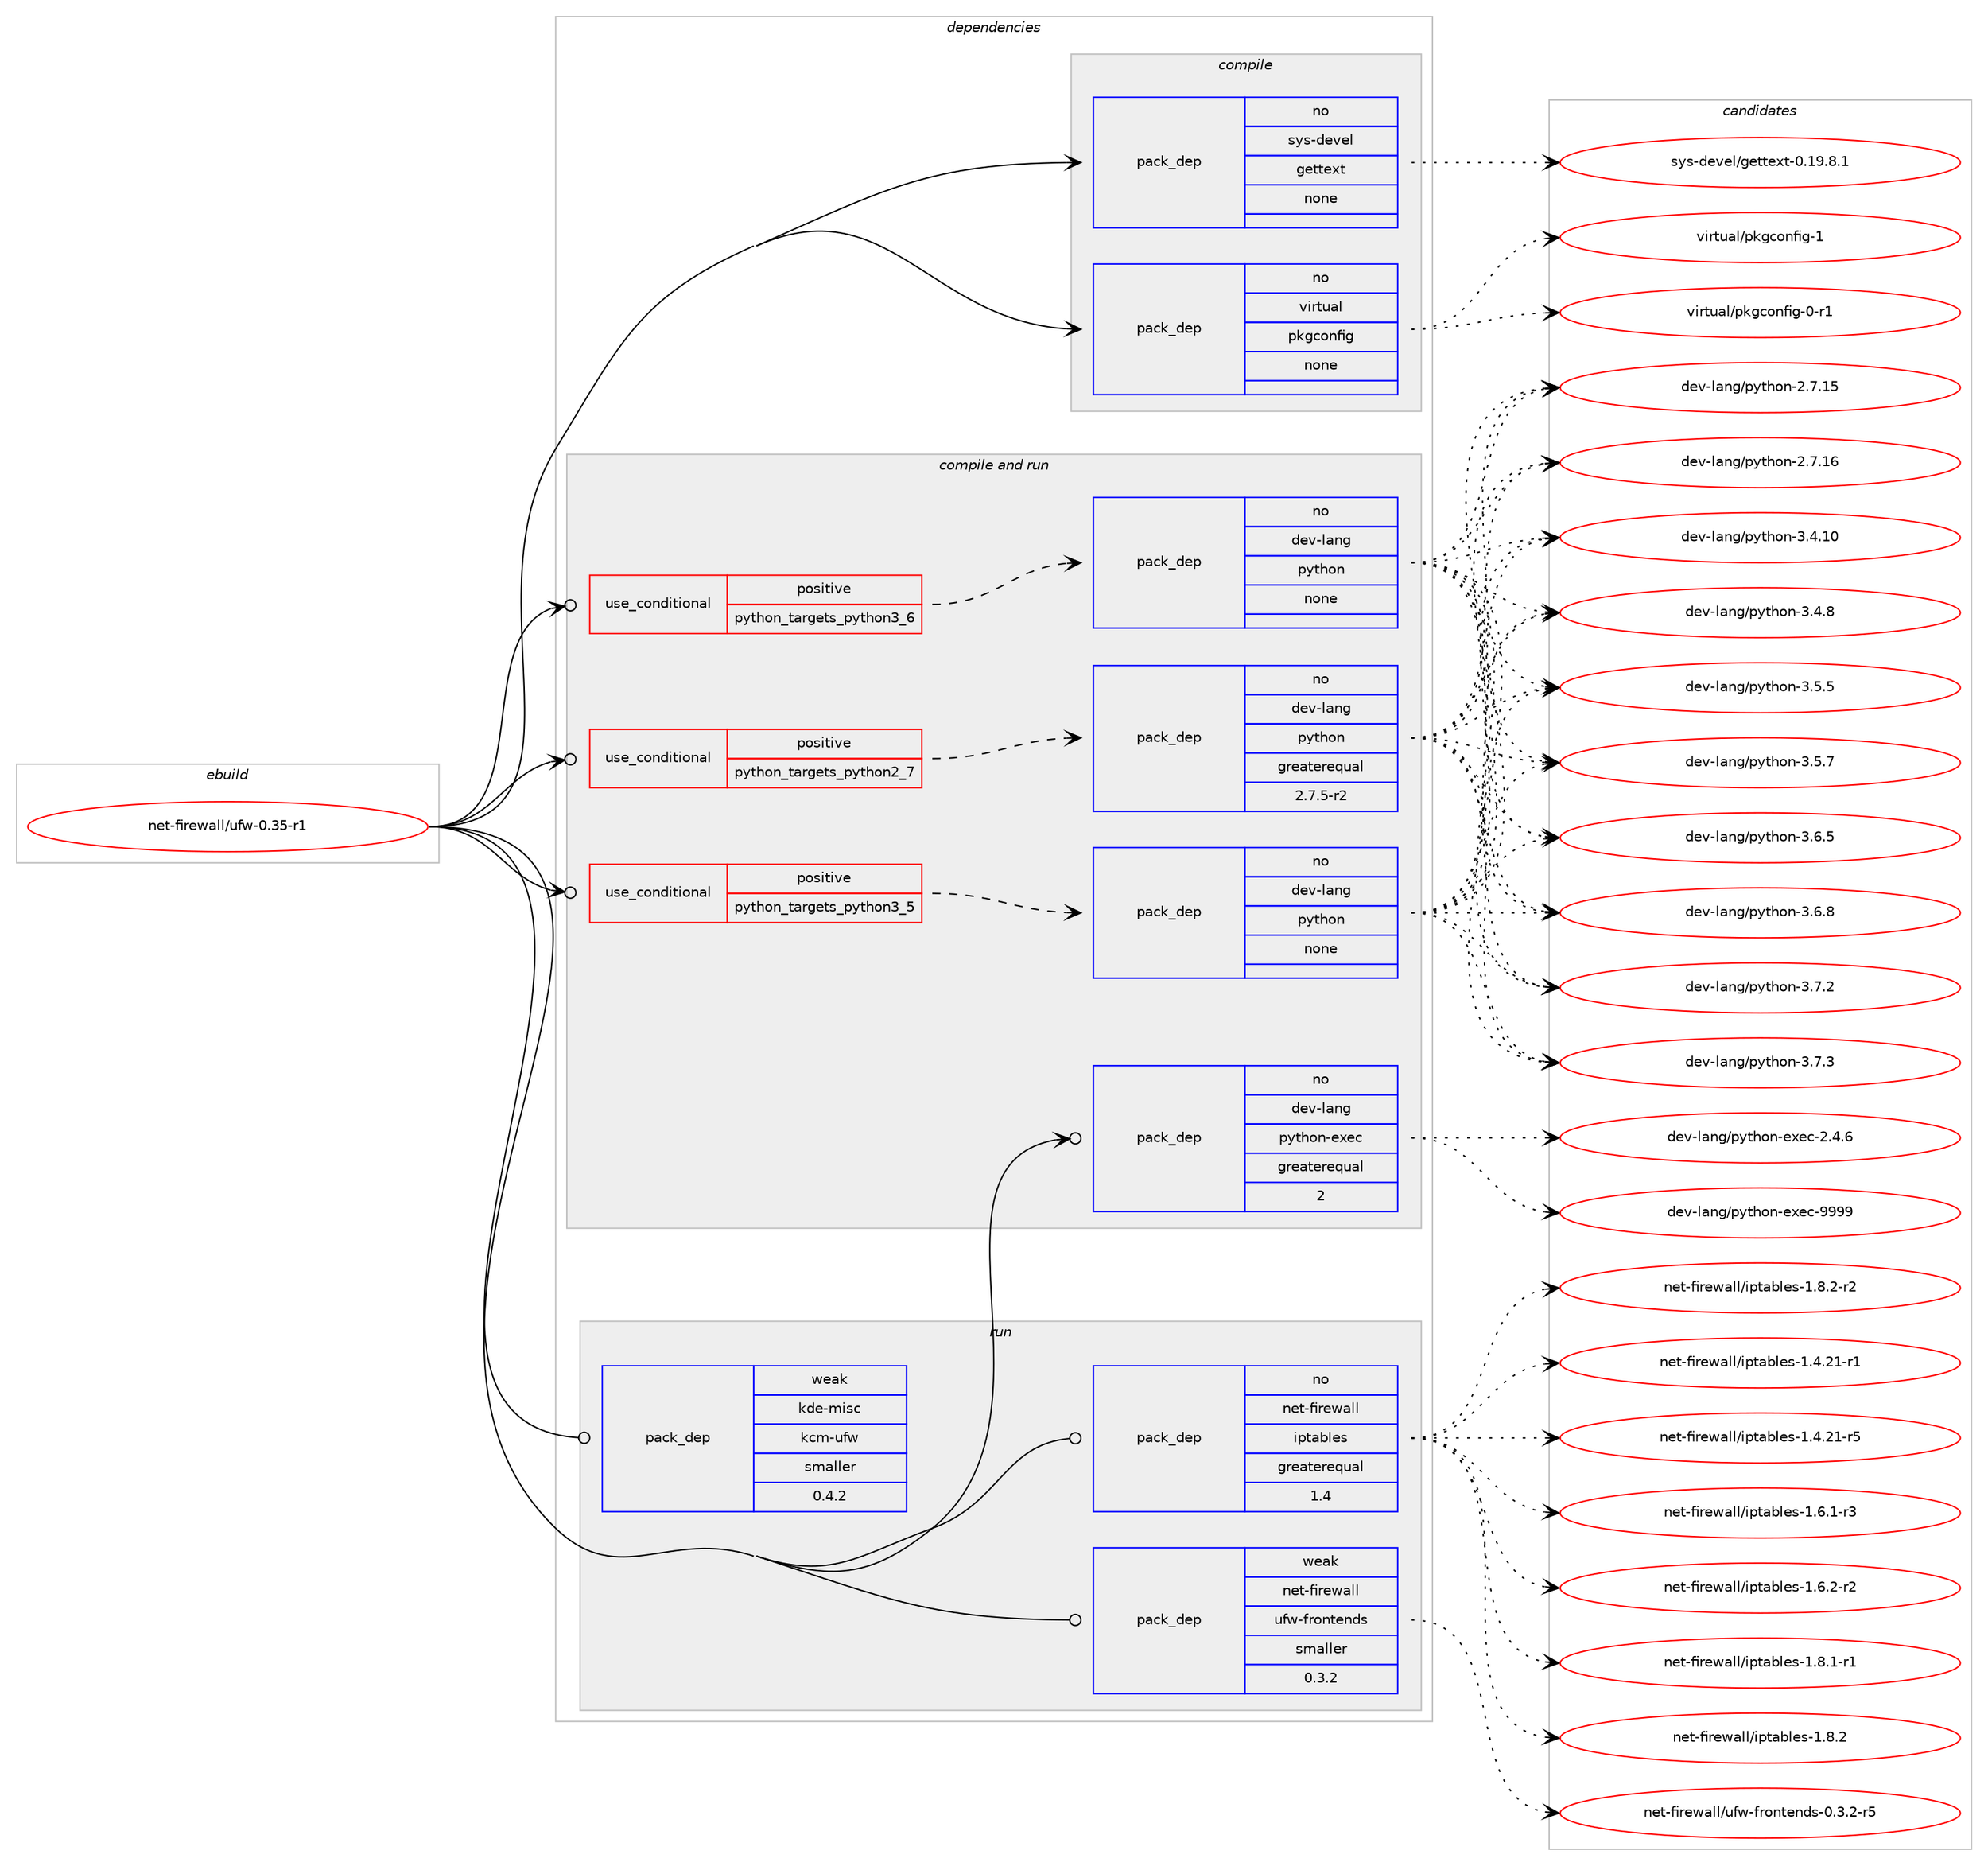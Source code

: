 digraph prolog {

# *************
# Graph options
# *************

newrank=true;
concentrate=true;
compound=true;
graph [rankdir=LR,fontname=Helvetica,fontsize=10,ranksep=1.5];#, ranksep=2.5, nodesep=0.2];
edge  [arrowhead=vee];
node  [fontname=Helvetica,fontsize=10];

# **********
# The ebuild
# **********

subgraph cluster_leftcol {
color=gray;
rank=same;
label=<<i>ebuild</i>>;
id [label="net-firewall/ufw-0.35-r1", color=red, width=4, href="../net-firewall/ufw-0.35-r1.svg"];
}

# ****************
# The dependencies
# ****************

subgraph cluster_midcol {
color=gray;
label=<<i>dependencies</i>>;
subgraph cluster_compile {
fillcolor="#eeeeee";
style=filled;
label=<<i>compile</i>>;
subgraph pack1322 {
dependency1670 [label=<<TABLE BORDER="0" CELLBORDER="1" CELLSPACING="0" CELLPADDING="4" WIDTH="220"><TR><TD ROWSPAN="6" CELLPADDING="30">pack_dep</TD></TR><TR><TD WIDTH="110">no</TD></TR><TR><TD>sys-devel</TD></TR><TR><TD>gettext</TD></TR><TR><TD>none</TD></TR><TR><TD></TD></TR></TABLE>>, shape=none, color=blue];
}
id:e -> dependency1670:w [weight=20,style="solid",arrowhead="vee"];
subgraph pack1323 {
dependency1671 [label=<<TABLE BORDER="0" CELLBORDER="1" CELLSPACING="0" CELLPADDING="4" WIDTH="220"><TR><TD ROWSPAN="6" CELLPADDING="30">pack_dep</TD></TR><TR><TD WIDTH="110">no</TD></TR><TR><TD>virtual</TD></TR><TR><TD>pkgconfig</TD></TR><TR><TD>none</TD></TR><TR><TD></TD></TR></TABLE>>, shape=none, color=blue];
}
id:e -> dependency1671:w [weight=20,style="solid",arrowhead="vee"];
}
subgraph cluster_compileandrun {
fillcolor="#eeeeee";
style=filled;
label=<<i>compile and run</i>>;
subgraph cond316 {
dependency1672 [label=<<TABLE BORDER="0" CELLBORDER="1" CELLSPACING="0" CELLPADDING="4"><TR><TD ROWSPAN="3" CELLPADDING="10">use_conditional</TD></TR><TR><TD>positive</TD></TR><TR><TD>python_targets_python2_7</TD></TR></TABLE>>, shape=none, color=red];
subgraph pack1324 {
dependency1673 [label=<<TABLE BORDER="0" CELLBORDER="1" CELLSPACING="0" CELLPADDING="4" WIDTH="220"><TR><TD ROWSPAN="6" CELLPADDING="30">pack_dep</TD></TR><TR><TD WIDTH="110">no</TD></TR><TR><TD>dev-lang</TD></TR><TR><TD>python</TD></TR><TR><TD>greaterequal</TD></TR><TR><TD>2.7.5-r2</TD></TR></TABLE>>, shape=none, color=blue];
}
dependency1672:e -> dependency1673:w [weight=20,style="dashed",arrowhead="vee"];
}
id:e -> dependency1672:w [weight=20,style="solid",arrowhead="odotvee"];
subgraph cond317 {
dependency1674 [label=<<TABLE BORDER="0" CELLBORDER="1" CELLSPACING="0" CELLPADDING="4"><TR><TD ROWSPAN="3" CELLPADDING="10">use_conditional</TD></TR><TR><TD>positive</TD></TR><TR><TD>python_targets_python3_5</TD></TR></TABLE>>, shape=none, color=red];
subgraph pack1325 {
dependency1675 [label=<<TABLE BORDER="0" CELLBORDER="1" CELLSPACING="0" CELLPADDING="4" WIDTH="220"><TR><TD ROWSPAN="6" CELLPADDING="30">pack_dep</TD></TR><TR><TD WIDTH="110">no</TD></TR><TR><TD>dev-lang</TD></TR><TR><TD>python</TD></TR><TR><TD>none</TD></TR><TR><TD></TD></TR></TABLE>>, shape=none, color=blue];
}
dependency1674:e -> dependency1675:w [weight=20,style="dashed",arrowhead="vee"];
}
id:e -> dependency1674:w [weight=20,style="solid",arrowhead="odotvee"];
subgraph cond318 {
dependency1676 [label=<<TABLE BORDER="0" CELLBORDER="1" CELLSPACING="0" CELLPADDING="4"><TR><TD ROWSPAN="3" CELLPADDING="10">use_conditional</TD></TR><TR><TD>positive</TD></TR><TR><TD>python_targets_python3_6</TD></TR></TABLE>>, shape=none, color=red];
subgraph pack1326 {
dependency1677 [label=<<TABLE BORDER="0" CELLBORDER="1" CELLSPACING="0" CELLPADDING="4" WIDTH="220"><TR><TD ROWSPAN="6" CELLPADDING="30">pack_dep</TD></TR><TR><TD WIDTH="110">no</TD></TR><TR><TD>dev-lang</TD></TR><TR><TD>python</TD></TR><TR><TD>none</TD></TR><TR><TD></TD></TR></TABLE>>, shape=none, color=blue];
}
dependency1676:e -> dependency1677:w [weight=20,style="dashed",arrowhead="vee"];
}
id:e -> dependency1676:w [weight=20,style="solid",arrowhead="odotvee"];
subgraph pack1327 {
dependency1678 [label=<<TABLE BORDER="0" CELLBORDER="1" CELLSPACING="0" CELLPADDING="4" WIDTH="220"><TR><TD ROWSPAN="6" CELLPADDING="30">pack_dep</TD></TR><TR><TD WIDTH="110">no</TD></TR><TR><TD>dev-lang</TD></TR><TR><TD>python-exec</TD></TR><TR><TD>greaterequal</TD></TR><TR><TD>2</TD></TR></TABLE>>, shape=none, color=blue];
}
id:e -> dependency1678:w [weight=20,style="solid",arrowhead="odotvee"];
}
subgraph cluster_run {
fillcolor="#eeeeee";
style=filled;
label=<<i>run</i>>;
subgraph pack1328 {
dependency1679 [label=<<TABLE BORDER="0" CELLBORDER="1" CELLSPACING="0" CELLPADDING="4" WIDTH="220"><TR><TD ROWSPAN="6" CELLPADDING="30">pack_dep</TD></TR><TR><TD WIDTH="110">no</TD></TR><TR><TD>net-firewall</TD></TR><TR><TD>iptables</TD></TR><TR><TD>greaterequal</TD></TR><TR><TD>1.4</TD></TR></TABLE>>, shape=none, color=blue];
}
id:e -> dependency1679:w [weight=20,style="solid",arrowhead="odot"];
subgraph pack1329 {
dependency1680 [label=<<TABLE BORDER="0" CELLBORDER="1" CELLSPACING="0" CELLPADDING="4" WIDTH="220"><TR><TD ROWSPAN="6" CELLPADDING="30">pack_dep</TD></TR><TR><TD WIDTH="110">weak</TD></TR><TR><TD>kde-misc</TD></TR><TR><TD>kcm-ufw</TD></TR><TR><TD>smaller</TD></TR><TR><TD>0.4.2</TD></TR></TABLE>>, shape=none, color=blue];
}
id:e -> dependency1680:w [weight=20,style="solid",arrowhead="odot"];
subgraph pack1330 {
dependency1681 [label=<<TABLE BORDER="0" CELLBORDER="1" CELLSPACING="0" CELLPADDING="4" WIDTH="220"><TR><TD ROWSPAN="6" CELLPADDING="30">pack_dep</TD></TR><TR><TD WIDTH="110">weak</TD></TR><TR><TD>net-firewall</TD></TR><TR><TD>ufw-frontends</TD></TR><TR><TD>smaller</TD></TR><TR><TD>0.3.2</TD></TR></TABLE>>, shape=none, color=blue];
}
id:e -> dependency1681:w [weight=20,style="solid",arrowhead="odot"];
}
}

# **************
# The candidates
# **************

subgraph cluster_choices {
rank=same;
color=gray;
label=<<i>candidates</i>>;

subgraph choice1322 {
color=black;
nodesep=1;
choice1151211154510010111810110847103101116116101120116454846495746564649 [label="sys-devel/gettext-0.19.8.1", color=red, width=4,href="../sys-devel/gettext-0.19.8.1.svg"];
dependency1670:e -> choice1151211154510010111810110847103101116116101120116454846495746564649:w [style=dotted,weight="100"];
}
subgraph choice1323 {
color=black;
nodesep=1;
choice11810511411611797108471121071039911111010210510345484511449 [label="virtual/pkgconfig-0-r1", color=red, width=4,href="../virtual/pkgconfig-0-r1.svg"];
choice1181051141161179710847112107103991111101021051034549 [label="virtual/pkgconfig-1", color=red, width=4,href="../virtual/pkgconfig-1.svg"];
dependency1671:e -> choice11810511411611797108471121071039911111010210510345484511449:w [style=dotted,weight="100"];
dependency1671:e -> choice1181051141161179710847112107103991111101021051034549:w [style=dotted,weight="100"];
}
subgraph choice1324 {
color=black;
nodesep=1;
choice10010111845108971101034711212111610411111045504655464953 [label="dev-lang/python-2.7.15", color=red, width=4,href="../dev-lang/python-2.7.15.svg"];
choice10010111845108971101034711212111610411111045504655464954 [label="dev-lang/python-2.7.16", color=red, width=4,href="../dev-lang/python-2.7.16.svg"];
choice10010111845108971101034711212111610411111045514652464948 [label="dev-lang/python-3.4.10", color=red, width=4,href="../dev-lang/python-3.4.10.svg"];
choice100101118451089711010347112121116104111110455146524656 [label="dev-lang/python-3.4.8", color=red, width=4,href="../dev-lang/python-3.4.8.svg"];
choice100101118451089711010347112121116104111110455146534653 [label="dev-lang/python-3.5.5", color=red, width=4,href="../dev-lang/python-3.5.5.svg"];
choice100101118451089711010347112121116104111110455146534655 [label="dev-lang/python-3.5.7", color=red, width=4,href="../dev-lang/python-3.5.7.svg"];
choice100101118451089711010347112121116104111110455146544653 [label="dev-lang/python-3.6.5", color=red, width=4,href="../dev-lang/python-3.6.5.svg"];
choice100101118451089711010347112121116104111110455146544656 [label="dev-lang/python-3.6.8", color=red, width=4,href="../dev-lang/python-3.6.8.svg"];
choice100101118451089711010347112121116104111110455146554650 [label="dev-lang/python-3.7.2", color=red, width=4,href="../dev-lang/python-3.7.2.svg"];
choice100101118451089711010347112121116104111110455146554651 [label="dev-lang/python-3.7.3", color=red, width=4,href="../dev-lang/python-3.7.3.svg"];
dependency1673:e -> choice10010111845108971101034711212111610411111045504655464953:w [style=dotted,weight="100"];
dependency1673:e -> choice10010111845108971101034711212111610411111045504655464954:w [style=dotted,weight="100"];
dependency1673:e -> choice10010111845108971101034711212111610411111045514652464948:w [style=dotted,weight="100"];
dependency1673:e -> choice100101118451089711010347112121116104111110455146524656:w [style=dotted,weight="100"];
dependency1673:e -> choice100101118451089711010347112121116104111110455146534653:w [style=dotted,weight="100"];
dependency1673:e -> choice100101118451089711010347112121116104111110455146534655:w [style=dotted,weight="100"];
dependency1673:e -> choice100101118451089711010347112121116104111110455146544653:w [style=dotted,weight="100"];
dependency1673:e -> choice100101118451089711010347112121116104111110455146544656:w [style=dotted,weight="100"];
dependency1673:e -> choice100101118451089711010347112121116104111110455146554650:w [style=dotted,weight="100"];
dependency1673:e -> choice100101118451089711010347112121116104111110455146554651:w [style=dotted,weight="100"];
}
subgraph choice1325 {
color=black;
nodesep=1;
choice10010111845108971101034711212111610411111045504655464953 [label="dev-lang/python-2.7.15", color=red, width=4,href="../dev-lang/python-2.7.15.svg"];
choice10010111845108971101034711212111610411111045504655464954 [label="dev-lang/python-2.7.16", color=red, width=4,href="../dev-lang/python-2.7.16.svg"];
choice10010111845108971101034711212111610411111045514652464948 [label="dev-lang/python-3.4.10", color=red, width=4,href="../dev-lang/python-3.4.10.svg"];
choice100101118451089711010347112121116104111110455146524656 [label="dev-lang/python-3.4.8", color=red, width=4,href="../dev-lang/python-3.4.8.svg"];
choice100101118451089711010347112121116104111110455146534653 [label="dev-lang/python-3.5.5", color=red, width=4,href="../dev-lang/python-3.5.5.svg"];
choice100101118451089711010347112121116104111110455146534655 [label="dev-lang/python-3.5.7", color=red, width=4,href="../dev-lang/python-3.5.7.svg"];
choice100101118451089711010347112121116104111110455146544653 [label="dev-lang/python-3.6.5", color=red, width=4,href="../dev-lang/python-3.6.5.svg"];
choice100101118451089711010347112121116104111110455146544656 [label="dev-lang/python-3.6.8", color=red, width=4,href="../dev-lang/python-3.6.8.svg"];
choice100101118451089711010347112121116104111110455146554650 [label="dev-lang/python-3.7.2", color=red, width=4,href="../dev-lang/python-3.7.2.svg"];
choice100101118451089711010347112121116104111110455146554651 [label="dev-lang/python-3.7.3", color=red, width=4,href="../dev-lang/python-3.7.3.svg"];
dependency1675:e -> choice10010111845108971101034711212111610411111045504655464953:w [style=dotted,weight="100"];
dependency1675:e -> choice10010111845108971101034711212111610411111045504655464954:w [style=dotted,weight="100"];
dependency1675:e -> choice10010111845108971101034711212111610411111045514652464948:w [style=dotted,weight="100"];
dependency1675:e -> choice100101118451089711010347112121116104111110455146524656:w [style=dotted,weight="100"];
dependency1675:e -> choice100101118451089711010347112121116104111110455146534653:w [style=dotted,weight="100"];
dependency1675:e -> choice100101118451089711010347112121116104111110455146534655:w [style=dotted,weight="100"];
dependency1675:e -> choice100101118451089711010347112121116104111110455146544653:w [style=dotted,weight="100"];
dependency1675:e -> choice100101118451089711010347112121116104111110455146544656:w [style=dotted,weight="100"];
dependency1675:e -> choice100101118451089711010347112121116104111110455146554650:w [style=dotted,weight="100"];
dependency1675:e -> choice100101118451089711010347112121116104111110455146554651:w [style=dotted,weight="100"];
}
subgraph choice1326 {
color=black;
nodesep=1;
choice10010111845108971101034711212111610411111045504655464953 [label="dev-lang/python-2.7.15", color=red, width=4,href="../dev-lang/python-2.7.15.svg"];
choice10010111845108971101034711212111610411111045504655464954 [label="dev-lang/python-2.7.16", color=red, width=4,href="../dev-lang/python-2.7.16.svg"];
choice10010111845108971101034711212111610411111045514652464948 [label="dev-lang/python-3.4.10", color=red, width=4,href="../dev-lang/python-3.4.10.svg"];
choice100101118451089711010347112121116104111110455146524656 [label="dev-lang/python-3.4.8", color=red, width=4,href="../dev-lang/python-3.4.8.svg"];
choice100101118451089711010347112121116104111110455146534653 [label="dev-lang/python-3.5.5", color=red, width=4,href="../dev-lang/python-3.5.5.svg"];
choice100101118451089711010347112121116104111110455146534655 [label="dev-lang/python-3.5.7", color=red, width=4,href="../dev-lang/python-3.5.7.svg"];
choice100101118451089711010347112121116104111110455146544653 [label="dev-lang/python-3.6.5", color=red, width=4,href="../dev-lang/python-3.6.5.svg"];
choice100101118451089711010347112121116104111110455146544656 [label="dev-lang/python-3.6.8", color=red, width=4,href="../dev-lang/python-3.6.8.svg"];
choice100101118451089711010347112121116104111110455146554650 [label="dev-lang/python-3.7.2", color=red, width=4,href="../dev-lang/python-3.7.2.svg"];
choice100101118451089711010347112121116104111110455146554651 [label="dev-lang/python-3.7.3", color=red, width=4,href="../dev-lang/python-3.7.3.svg"];
dependency1677:e -> choice10010111845108971101034711212111610411111045504655464953:w [style=dotted,weight="100"];
dependency1677:e -> choice10010111845108971101034711212111610411111045504655464954:w [style=dotted,weight="100"];
dependency1677:e -> choice10010111845108971101034711212111610411111045514652464948:w [style=dotted,weight="100"];
dependency1677:e -> choice100101118451089711010347112121116104111110455146524656:w [style=dotted,weight="100"];
dependency1677:e -> choice100101118451089711010347112121116104111110455146534653:w [style=dotted,weight="100"];
dependency1677:e -> choice100101118451089711010347112121116104111110455146534655:w [style=dotted,weight="100"];
dependency1677:e -> choice100101118451089711010347112121116104111110455146544653:w [style=dotted,weight="100"];
dependency1677:e -> choice100101118451089711010347112121116104111110455146544656:w [style=dotted,weight="100"];
dependency1677:e -> choice100101118451089711010347112121116104111110455146554650:w [style=dotted,weight="100"];
dependency1677:e -> choice100101118451089711010347112121116104111110455146554651:w [style=dotted,weight="100"];
}
subgraph choice1327 {
color=black;
nodesep=1;
choice1001011184510897110103471121211161041111104510112010199455046524654 [label="dev-lang/python-exec-2.4.6", color=red, width=4,href="../dev-lang/python-exec-2.4.6.svg"];
choice10010111845108971101034711212111610411111045101120101994557575757 [label="dev-lang/python-exec-9999", color=red, width=4,href="../dev-lang/python-exec-9999.svg"];
dependency1678:e -> choice1001011184510897110103471121211161041111104510112010199455046524654:w [style=dotted,weight="100"];
dependency1678:e -> choice10010111845108971101034711212111610411111045101120101994557575757:w [style=dotted,weight="100"];
}
subgraph choice1328 {
color=black;
nodesep=1;
choice1101011164510210511410111997108108471051121169798108101115454946524650494511449 [label="net-firewall/iptables-1.4.21-r1", color=red, width=4,href="../net-firewall/iptables-1.4.21-r1.svg"];
choice1101011164510210511410111997108108471051121169798108101115454946524650494511453 [label="net-firewall/iptables-1.4.21-r5", color=red, width=4,href="../net-firewall/iptables-1.4.21-r5.svg"];
choice11010111645102105114101119971081084710511211697981081011154549465446494511451 [label="net-firewall/iptables-1.6.1-r3", color=red, width=4,href="../net-firewall/iptables-1.6.1-r3.svg"];
choice11010111645102105114101119971081084710511211697981081011154549465446504511450 [label="net-firewall/iptables-1.6.2-r2", color=red, width=4,href="../net-firewall/iptables-1.6.2-r2.svg"];
choice11010111645102105114101119971081084710511211697981081011154549465646494511449 [label="net-firewall/iptables-1.8.1-r1", color=red, width=4,href="../net-firewall/iptables-1.8.1-r1.svg"];
choice1101011164510210511410111997108108471051121169798108101115454946564650 [label="net-firewall/iptables-1.8.2", color=red, width=4,href="../net-firewall/iptables-1.8.2.svg"];
choice11010111645102105114101119971081084710511211697981081011154549465646504511450 [label="net-firewall/iptables-1.8.2-r2", color=red, width=4,href="../net-firewall/iptables-1.8.2-r2.svg"];
dependency1679:e -> choice1101011164510210511410111997108108471051121169798108101115454946524650494511449:w [style=dotted,weight="100"];
dependency1679:e -> choice1101011164510210511410111997108108471051121169798108101115454946524650494511453:w [style=dotted,weight="100"];
dependency1679:e -> choice11010111645102105114101119971081084710511211697981081011154549465446494511451:w [style=dotted,weight="100"];
dependency1679:e -> choice11010111645102105114101119971081084710511211697981081011154549465446504511450:w [style=dotted,weight="100"];
dependency1679:e -> choice11010111645102105114101119971081084710511211697981081011154549465646494511449:w [style=dotted,weight="100"];
dependency1679:e -> choice1101011164510210511410111997108108471051121169798108101115454946564650:w [style=dotted,weight="100"];
dependency1679:e -> choice11010111645102105114101119971081084710511211697981081011154549465646504511450:w [style=dotted,weight="100"];
}
subgraph choice1329 {
color=black;
nodesep=1;
}
subgraph choice1330 {
color=black;
nodesep=1;
choice110101116451021051141011199710810847117102119451021141111101161011101001154548465146504511453 [label="net-firewall/ufw-frontends-0.3.2-r5", color=red, width=4,href="../net-firewall/ufw-frontends-0.3.2-r5.svg"];
dependency1681:e -> choice110101116451021051141011199710810847117102119451021141111101161011101001154548465146504511453:w [style=dotted,weight="100"];
}
}

}
